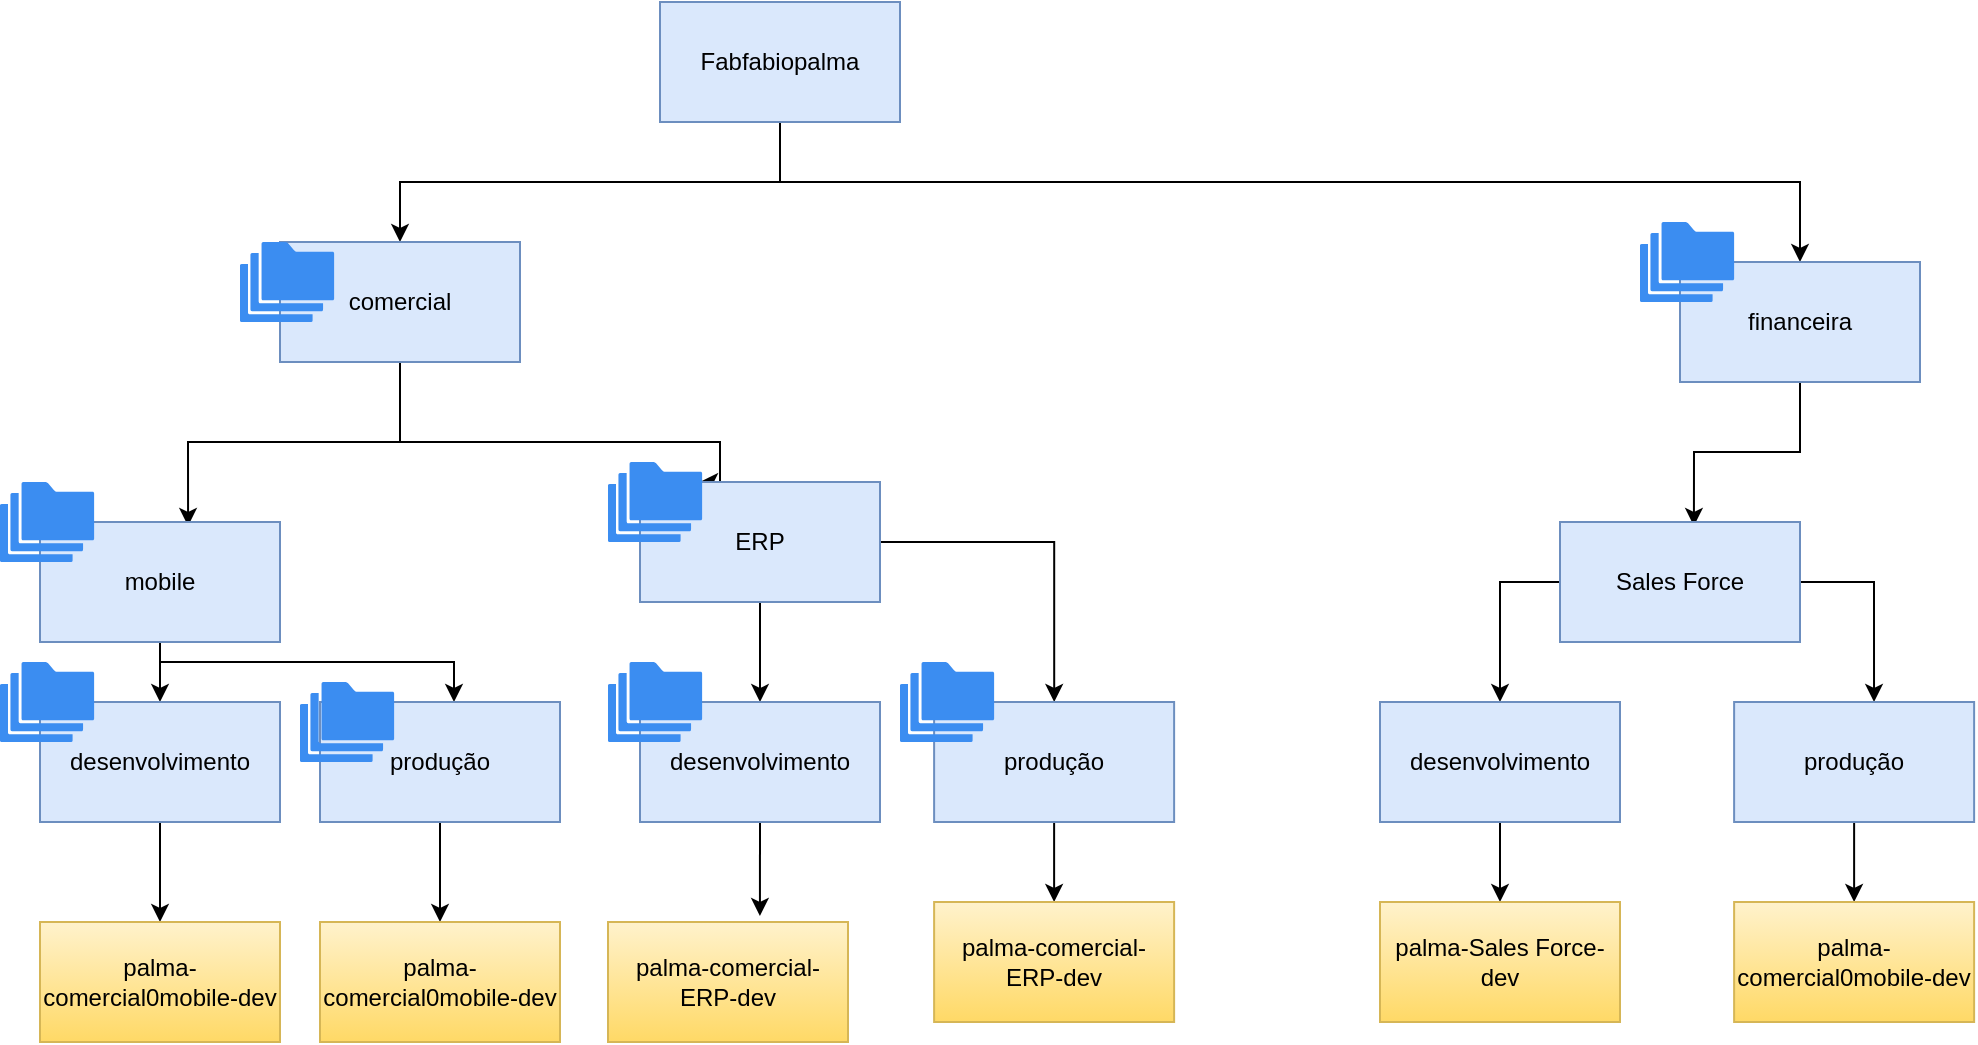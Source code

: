 <mxfile version="20.6.0" type="device"><diagram id="CUfxN9JI2iBWQkOOddvg" name="Página-1"><mxGraphModel dx="1929" dy="616" grid="1" gridSize="10" guides="1" tooltips="1" connect="1" arrows="1" fold="1" page="1" pageScale="1" pageWidth="827" pageHeight="1169" math="0" shadow="0"><root><mxCell id="0"/><mxCell id="1" parent="0"/><mxCell id="AwQIIvxhcHhbyPuXOQsJ-5" style="edgeStyle=orthogonalEdgeStyle;rounded=0;orthogonalLoop=1;jettySize=auto;html=1;" parent="1" source="AwQIIvxhcHhbyPuXOQsJ-1" target="AwQIIvxhcHhbyPuXOQsJ-2" edge="1"><mxGeometry relative="1" as="geometry"><Array as="points"><mxPoint x="380" y="110"/><mxPoint x="190" y="110"/></Array></mxGeometry></mxCell><mxCell id="AwQIIvxhcHhbyPuXOQsJ-6" style="edgeStyle=orthogonalEdgeStyle;rounded=0;orthogonalLoop=1;jettySize=auto;html=1;" parent="1" source="AwQIIvxhcHhbyPuXOQsJ-1" target="AwQIIvxhcHhbyPuXOQsJ-3" edge="1"><mxGeometry relative="1" as="geometry"><Array as="points"><mxPoint x="380" y="110"/><mxPoint x="890" y="110"/></Array></mxGeometry></mxCell><mxCell id="AwQIIvxhcHhbyPuXOQsJ-1" value="Fabfabiopalma" style="rounded=0;whiteSpace=wrap;html=1;fillColor=#dae8fc;strokeColor=#6c8ebf;" parent="1" vertex="1"><mxGeometry x="320" y="20" width="120" height="60" as="geometry"/></mxCell><mxCell id="AwQIIvxhcHhbyPuXOQsJ-15" style="edgeStyle=orthogonalEdgeStyle;rounded=0;orthogonalLoop=1;jettySize=auto;html=1;exitX=0.5;exitY=1;exitDx=0;exitDy=0;entryX=0.617;entryY=0.033;entryDx=0;entryDy=0;entryPerimeter=0;" parent="1" source="AwQIIvxhcHhbyPuXOQsJ-2" target="AwQIIvxhcHhbyPuXOQsJ-9" edge="1"><mxGeometry relative="1" as="geometry"/></mxCell><mxCell id="AwQIIvxhcHhbyPuXOQsJ-16" style="edgeStyle=orthogonalEdgeStyle;rounded=0;orthogonalLoop=1;jettySize=auto;html=1;entryX=0.25;entryY=0;entryDx=0;entryDy=0;" parent="1" source="AwQIIvxhcHhbyPuXOQsJ-2" target="AwQIIvxhcHhbyPuXOQsJ-10" edge="1"><mxGeometry relative="1" as="geometry"><Array as="points"><mxPoint x="190" y="240"/><mxPoint x="350" y="240"/></Array></mxGeometry></mxCell><mxCell id="AwQIIvxhcHhbyPuXOQsJ-2" value="comercial" style="rounded=0;whiteSpace=wrap;html=1;fillColor=#dae8fc;strokeColor=#6c8ebf;" parent="1" vertex="1"><mxGeometry x="130" y="140" width="120" height="60" as="geometry"/></mxCell><mxCell id="8wOwYheujO-OvqIVyRx9-12" style="edgeStyle=orthogonalEdgeStyle;rounded=0;orthogonalLoop=1;jettySize=auto;html=1;entryX=0.558;entryY=0.033;entryDx=0;entryDy=0;entryPerimeter=0;" edge="1" parent="1" source="AwQIIvxhcHhbyPuXOQsJ-3" target="8wOwYheujO-OvqIVyRx9-7"><mxGeometry relative="1" as="geometry"/></mxCell><mxCell id="AwQIIvxhcHhbyPuXOQsJ-3" value="financeira&lt;br&gt;" style="rounded=0;whiteSpace=wrap;html=1;fillColor=#dae8fc;strokeColor=#6c8ebf;" parent="1" vertex="1"><mxGeometry x="830" y="150" width="120" height="60" as="geometry"/></mxCell><mxCell id="AwQIIvxhcHhbyPuXOQsJ-7" value="" style="sketch=0;html=1;aspect=fixed;strokeColor=none;shadow=0;align=center;verticalAlign=top;fillColor=#3B8DF1;shape=mxgraph.gcp2.folders;labelBackgroundColor=#66FFFF;" parent="1" vertex="1"><mxGeometry x="110" y="140" width="47.06" height="40" as="geometry"/></mxCell><mxCell id="AwQIIvxhcHhbyPuXOQsJ-8" value="" style="sketch=0;html=1;aspect=fixed;strokeColor=none;shadow=0;align=center;verticalAlign=top;fillColor=#3B8DF1;shape=mxgraph.gcp2.folders;labelBackgroundColor=#66FFFF;" parent="1" vertex="1"><mxGeometry x="810" y="130" width="47.06" height="40" as="geometry"/></mxCell><mxCell id="AwQIIvxhcHhbyPuXOQsJ-17" style="edgeStyle=orthogonalEdgeStyle;rounded=0;orthogonalLoop=1;jettySize=auto;html=1;exitX=0.5;exitY=1;exitDx=0;exitDy=0;" parent="1" source="AwQIIvxhcHhbyPuXOQsJ-9" target="AwQIIvxhcHhbyPuXOQsJ-11" edge="1"><mxGeometry relative="1" as="geometry"/></mxCell><mxCell id="AwQIIvxhcHhbyPuXOQsJ-18" style="edgeStyle=orthogonalEdgeStyle;rounded=0;orthogonalLoop=1;jettySize=auto;html=1;" parent="1" source="AwQIIvxhcHhbyPuXOQsJ-9" target="AwQIIvxhcHhbyPuXOQsJ-12" edge="1"><mxGeometry relative="1" as="geometry"><Array as="points"><mxPoint x="70" y="350"/><mxPoint x="217" y="350"/></Array></mxGeometry></mxCell><mxCell id="AwQIIvxhcHhbyPuXOQsJ-9" value="mobile&lt;br&gt;" style="rounded=0;whiteSpace=wrap;html=1;fillColor=#dae8fc;strokeColor=#6c8ebf;" parent="1" vertex="1"><mxGeometry x="10" y="280" width="120" height="60" as="geometry"/></mxCell><mxCell id="AwQIIvxhcHhbyPuXOQsJ-19" style="edgeStyle=orthogonalEdgeStyle;rounded=0;orthogonalLoop=1;jettySize=auto;html=1;" parent="1" source="AwQIIvxhcHhbyPuXOQsJ-10" target="AwQIIvxhcHhbyPuXOQsJ-13" edge="1"><mxGeometry relative="1" as="geometry"/></mxCell><mxCell id="AwQIIvxhcHhbyPuXOQsJ-20" style="edgeStyle=orthogonalEdgeStyle;rounded=0;orthogonalLoop=1;jettySize=auto;html=1;" parent="1" source="AwQIIvxhcHhbyPuXOQsJ-10" target="AwQIIvxhcHhbyPuXOQsJ-14" edge="1"><mxGeometry relative="1" as="geometry"/></mxCell><mxCell id="AwQIIvxhcHhbyPuXOQsJ-10" value="ERP&lt;br&gt;" style="rounded=0;whiteSpace=wrap;html=1;fillColor=#dae8fc;strokeColor=#6c8ebf;" parent="1" vertex="1"><mxGeometry x="310" y="260" width="120" height="60" as="geometry"/></mxCell><mxCell id="AwQIIvxhcHhbyPuXOQsJ-22" style="edgeStyle=orthogonalEdgeStyle;rounded=0;orthogonalLoop=1;jettySize=auto;html=1;" parent="1" source="AwQIIvxhcHhbyPuXOQsJ-11" target="AwQIIvxhcHhbyPuXOQsJ-21" edge="1"><mxGeometry relative="1" as="geometry"/></mxCell><mxCell id="AwQIIvxhcHhbyPuXOQsJ-11" value="desenvolvimento" style="rounded=0;whiteSpace=wrap;html=1;fillColor=#dae8fc;strokeColor=#6c8ebf;" parent="1" vertex="1"><mxGeometry x="10" y="370" width="120" height="60" as="geometry"/></mxCell><mxCell id="AwQIIvxhcHhbyPuXOQsJ-27" style="edgeStyle=orthogonalEdgeStyle;rounded=0;orthogonalLoop=1;jettySize=auto;html=1;exitX=0.5;exitY=1;exitDx=0;exitDy=0;" parent="1" source="AwQIIvxhcHhbyPuXOQsJ-12" target="AwQIIvxhcHhbyPuXOQsJ-23" edge="1"><mxGeometry relative="1" as="geometry"/></mxCell><mxCell id="AwQIIvxhcHhbyPuXOQsJ-12" value="produção" style="rounded=0;whiteSpace=wrap;html=1;fillColor=#dae8fc;strokeColor=#6c8ebf;" parent="1" vertex="1"><mxGeometry x="150" y="370" width="120" height="60" as="geometry"/></mxCell><mxCell id="AwQIIvxhcHhbyPuXOQsJ-28" style="edgeStyle=orthogonalEdgeStyle;rounded=0;orthogonalLoop=1;jettySize=auto;html=1;exitX=0.5;exitY=1;exitDx=0;exitDy=0;entryX=0.633;entryY=-0.05;entryDx=0;entryDy=0;entryPerimeter=0;" parent="1" source="AwQIIvxhcHhbyPuXOQsJ-13" target="AwQIIvxhcHhbyPuXOQsJ-24" edge="1"><mxGeometry relative="1" as="geometry"/></mxCell><mxCell id="AwQIIvxhcHhbyPuXOQsJ-13" value="desenvolvimento" style="rounded=0;whiteSpace=wrap;html=1;fillColor=#dae8fc;strokeColor=#6c8ebf;" parent="1" vertex="1"><mxGeometry x="310" y="370" width="120" height="60" as="geometry"/></mxCell><mxCell id="AwQIIvxhcHhbyPuXOQsJ-29" style="edgeStyle=orthogonalEdgeStyle;rounded=0;orthogonalLoop=1;jettySize=auto;html=1;exitX=0.5;exitY=1;exitDx=0;exitDy=0;entryX=0.5;entryY=0;entryDx=0;entryDy=0;" parent="1" source="AwQIIvxhcHhbyPuXOQsJ-14" target="AwQIIvxhcHhbyPuXOQsJ-26" edge="1"><mxGeometry relative="1" as="geometry"/></mxCell><mxCell id="AwQIIvxhcHhbyPuXOQsJ-14" value="produção" style="rounded=0;whiteSpace=wrap;html=1;fillColor=#dae8fc;strokeColor=#6c8ebf;" parent="1" vertex="1"><mxGeometry x="457.06" y="370" width="120" height="60" as="geometry"/></mxCell><mxCell id="AwQIIvxhcHhbyPuXOQsJ-21" value="palma-comercial0mobile-dev" style="rounded=0;whiteSpace=wrap;html=1;fillColor=#fff2cc;gradientColor=#ffd966;strokeColor=#d6b656;" parent="1" vertex="1"><mxGeometry x="10" y="480" width="120" height="60" as="geometry"/></mxCell><mxCell id="AwQIIvxhcHhbyPuXOQsJ-23" value="palma-comercial0mobile-dev" style="rounded=0;whiteSpace=wrap;html=1;fillColor=#fff2cc;gradientColor=#ffd966;strokeColor=#d6b656;" parent="1" vertex="1"><mxGeometry x="150" y="480" width="120" height="60" as="geometry"/></mxCell><mxCell id="AwQIIvxhcHhbyPuXOQsJ-24" value="palma-comercial-ERP-dev" style="rounded=0;whiteSpace=wrap;html=1;fillColor=#fff2cc;gradientColor=#ffd966;strokeColor=#d6b656;" parent="1" vertex="1"><mxGeometry x="294" y="480" width="120" height="60" as="geometry"/></mxCell><mxCell id="AwQIIvxhcHhbyPuXOQsJ-26" value="palma-comercial-ERP-dev" style="rounded=0;whiteSpace=wrap;html=1;fillColor=#fff2cc;gradientColor=#ffd966;strokeColor=#d6b656;" parent="1" vertex="1"><mxGeometry x="457.06" y="470" width="120" height="60" as="geometry"/></mxCell><mxCell id="8wOwYheujO-OvqIVyRx9-1" value="" style="sketch=0;html=1;aspect=fixed;strokeColor=none;shadow=0;align=center;verticalAlign=top;fillColor=#3B8DF1;shape=mxgraph.gcp2.folders;labelBackgroundColor=#66FFFF;" vertex="1" parent="1"><mxGeometry x="-10" y="260" width="47.06" height="40" as="geometry"/></mxCell><mxCell id="8wOwYheujO-OvqIVyRx9-2" value="" style="sketch=0;html=1;aspect=fixed;strokeColor=none;shadow=0;align=center;verticalAlign=top;fillColor=#3B8DF1;shape=mxgraph.gcp2.folders;labelBackgroundColor=#66FFFF;" vertex="1" parent="1"><mxGeometry x="294" y="250" width="47.06" height="40" as="geometry"/></mxCell><mxCell id="8wOwYheujO-OvqIVyRx9-3" value="" style="sketch=0;html=1;aspect=fixed;strokeColor=none;shadow=0;align=center;verticalAlign=top;fillColor=#3B8DF1;shape=mxgraph.gcp2.folders;labelBackgroundColor=#66FFFF;" vertex="1" parent="1"><mxGeometry x="-10" y="350" width="47.06" height="40" as="geometry"/></mxCell><mxCell id="8wOwYheujO-OvqIVyRx9-4" value="" style="sketch=0;html=1;aspect=fixed;strokeColor=none;shadow=0;align=center;verticalAlign=top;fillColor=#3B8DF1;shape=mxgraph.gcp2.folders;labelBackgroundColor=#66FFFF;" vertex="1" parent="1"><mxGeometry x="140" y="360" width="47.06" height="40" as="geometry"/></mxCell><mxCell id="8wOwYheujO-OvqIVyRx9-5" value="" style="sketch=0;html=1;aspect=fixed;strokeColor=none;shadow=0;align=center;verticalAlign=top;fillColor=#3B8DF1;shape=mxgraph.gcp2.folders;labelBackgroundColor=#66FFFF;" vertex="1" parent="1"><mxGeometry x="294" y="350" width="47.06" height="40" as="geometry"/></mxCell><mxCell id="8wOwYheujO-OvqIVyRx9-6" value="" style="sketch=0;html=1;aspect=fixed;strokeColor=none;shadow=0;align=center;verticalAlign=top;fillColor=#3B8DF1;shape=mxgraph.gcp2.folders;labelBackgroundColor=#66FFFF;" vertex="1" parent="1"><mxGeometry x="440" y="350" width="47.06" height="40" as="geometry"/></mxCell><mxCell id="8wOwYheujO-OvqIVyRx9-15" style="edgeStyle=orthogonalEdgeStyle;rounded=0;orthogonalLoop=1;jettySize=auto;html=1;exitX=0;exitY=0.5;exitDx=0;exitDy=0;" edge="1" parent="1" source="8wOwYheujO-OvqIVyRx9-7" target="8wOwYheujO-OvqIVyRx9-10"><mxGeometry relative="1" as="geometry"/></mxCell><mxCell id="8wOwYheujO-OvqIVyRx9-16" style="edgeStyle=orthogonalEdgeStyle;rounded=0;orthogonalLoop=1;jettySize=auto;html=1;exitX=1;exitY=0.5;exitDx=0;exitDy=0;entryX=0.583;entryY=0;entryDx=0;entryDy=0;entryPerimeter=0;" edge="1" parent="1" source="8wOwYheujO-OvqIVyRx9-7" target="8wOwYheujO-OvqIVyRx9-11"><mxGeometry relative="1" as="geometry"/></mxCell><mxCell id="8wOwYheujO-OvqIVyRx9-7" value="Sales Force" style="rounded=0;whiteSpace=wrap;html=1;fillColor=#dae8fc;strokeColor=#6c8ebf;" vertex="1" parent="1"><mxGeometry x="770" y="280" width="120" height="60" as="geometry"/></mxCell><mxCell id="8wOwYheujO-OvqIVyRx9-19" style="edgeStyle=orthogonalEdgeStyle;rounded=0;orthogonalLoop=1;jettySize=auto;html=1;exitX=0.5;exitY=1;exitDx=0;exitDy=0;entryX=0.5;entryY=0;entryDx=0;entryDy=0;" edge="1" parent="1" source="8wOwYheujO-OvqIVyRx9-10" target="8wOwYheujO-OvqIVyRx9-17"><mxGeometry relative="1" as="geometry"/></mxCell><mxCell id="8wOwYheujO-OvqIVyRx9-10" value="desenvolvimento" style="rounded=0;whiteSpace=wrap;html=1;fillColor=#dae8fc;strokeColor=#6c8ebf;" vertex="1" parent="1"><mxGeometry x="680" y="370" width="120" height="60" as="geometry"/></mxCell><mxCell id="8wOwYheujO-OvqIVyRx9-20" style="edgeStyle=orthogonalEdgeStyle;rounded=0;orthogonalLoop=1;jettySize=auto;html=1;exitX=0.5;exitY=1;exitDx=0;exitDy=0;entryX=0.5;entryY=0;entryDx=0;entryDy=0;" edge="1" parent="1" source="8wOwYheujO-OvqIVyRx9-11" target="8wOwYheujO-OvqIVyRx9-18"><mxGeometry relative="1" as="geometry"/></mxCell><mxCell id="8wOwYheujO-OvqIVyRx9-11" value="produção" style="rounded=0;whiteSpace=wrap;html=1;fillColor=#dae8fc;strokeColor=#6c8ebf;" vertex="1" parent="1"><mxGeometry x="857.06" y="370" width="120" height="60" as="geometry"/></mxCell><mxCell id="8wOwYheujO-OvqIVyRx9-17" value="palma-Sales Force-dev" style="rounded=0;whiteSpace=wrap;html=1;fillColor=#fff2cc;gradientColor=#ffd966;strokeColor=#d6b656;" vertex="1" parent="1"><mxGeometry x="680" y="470" width="120" height="60" as="geometry"/></mxCell><mxCell id="8wOwYheujO-OvqIVyRx9-18" value="palma-comercial0mobile-dev" style="rounded=0;whiteSpace=wrap;html=1;fillColor=#fff2cc;gradientColor=#ffd966;strokeColor=#d6b656;" vertex="1" parent="1"><mxGeometry x="857.06" y="470" width="120" height="60" as="geometry"/></mxCell></root></mxGraphModel></diagram></mxfile>